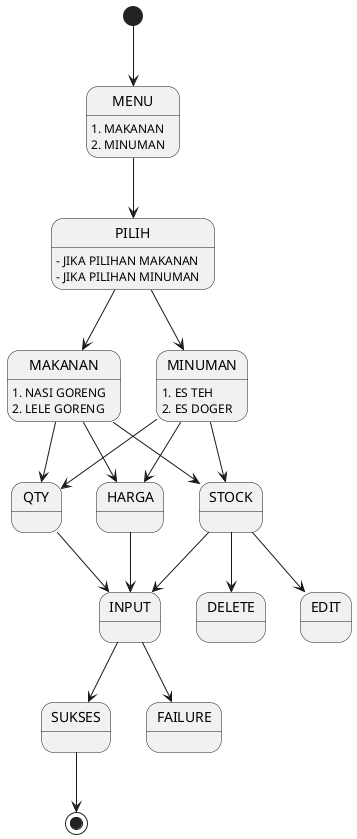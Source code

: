 @startuml

[*] --> MENU
MENU: 1. MAKANAN
MENU: 2. MINUMAN

MENU --> PILIH
PILIH: - JIKA PILIHAN MAKANAN
PILIH --> MAKANAN
MAKANAN: 1. NASI GORENG
MAKANAN: 2. LELE GORENG

MAKANAN --> HARGA
MAKANAN --> QTY
MAKANAN --> STOCK

PILIH: - JIKA PILIHAN MINUMAN
PILIH --> MINUMAN
MINUMAN: 1. ES TEH
MINUMAN: 2. ES DOGER

MINUMAN --> QTY
QTY --> INPUT
MINUMAN --> HARGA
HARGA --> INPUT
MINUMAN --> STOCK
STOCK --> INPUT
INPUT --> SUKSES
SUKSES --> [*]
INPUT --> FAILURE
STOCK --> EDIT
STOCK --> DELETE



@enduml